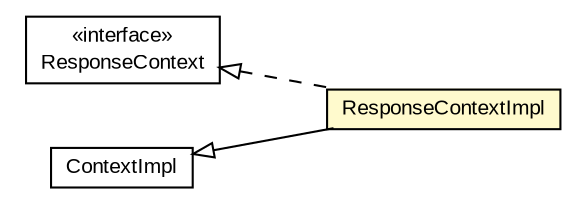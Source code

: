 #!/usr/local/bin/dot
#
# Class diagram 
# Generated by UMLGraph version R5_6-24-gf6e263 (http://www.umlgraph.org/)
#

digraph G {
	edge [fontname="arial",fontsize=10,labelfontname="arial",labelfontsize=10];
	node [fontname="arial",fontsize=10,shape=plaintext];
	nodesep=0.25;
	ranksep=0.5;
	rankdir=LR;
	// org.turbogwt.net.http.client.future.ResponseContextImpl
	c3444 [label=<<table title="org.turbogwt.net.http.client.future.ResponseContextImpl" border="0" cellborder="1" cellspacing="0" cellpadding="2" port="p" bgcolor="lemonChiffon" href="./ResponseContextImpl.html">
		<tr><td><table border="0" cellspacing="0" cellpadding="1">
<tr><td align="center" balign="center"> ResponseContextImpl </td></tr>
		</table></td></tr>
		</table>>, URL="./ResponseContextImpl.html", fontname="arial", fontcolor="black", fontsize=10.0];
	// org.turbogwt.net.http.client.future.ResponseContext
	c3445 [label=<<table title="org.turbogwt.net.http.client.future.ResponseContext" border="0" cellborder="1" cellspacing="0" cellpadding="2" port="p" href="./ResponseContext.html">
		<tr><td><table border="0" cellspacing="0" cellpadding="1">
<tr><td align="center" balign="center"> &#171;interface&#187; </td></tr>
<tr><td align="center" balign="center"> ResponseContext </td></tr>
		</table></td></tr>
		</table>>, URL="./ResponseContext.html", fontname="arial", fontcolor="black", fontsize=10.0];
	//org.turbogwt.net.http.client.future.ResponseContextImpl extends org.turbogwt.core.future.shared.impl.ContextImpl
	c3480:p -> c3444:p [dir=back,arrowtail=empty];
	//org.turbogwt.net.http.client.future.ResponseContextImpl implements org.turbogwt.net.http.client.future.ResponseContext
	c3445:p -> c3444:p [dir=back,arrowtail=empty,style=dashed];
	// org.turbogwt.core.future.shared.impl.ContextImpl
	c3480 [label=<<table title="org.turbogwt.core.future.shared.impl.ContextImpl" border="0" cellborder="1" cellspacing="0" cellpadding="2" port="p">
		<tr><td><table border="0" cellspacing="0" cellpadding="1">
<tr><td align="center" balign="center"> ContextImpl </td></tr>
		</table></td></tr>
		</table>>, URL="null", fontname="arial", fontcolor="black", fontsize=10.0];
}


